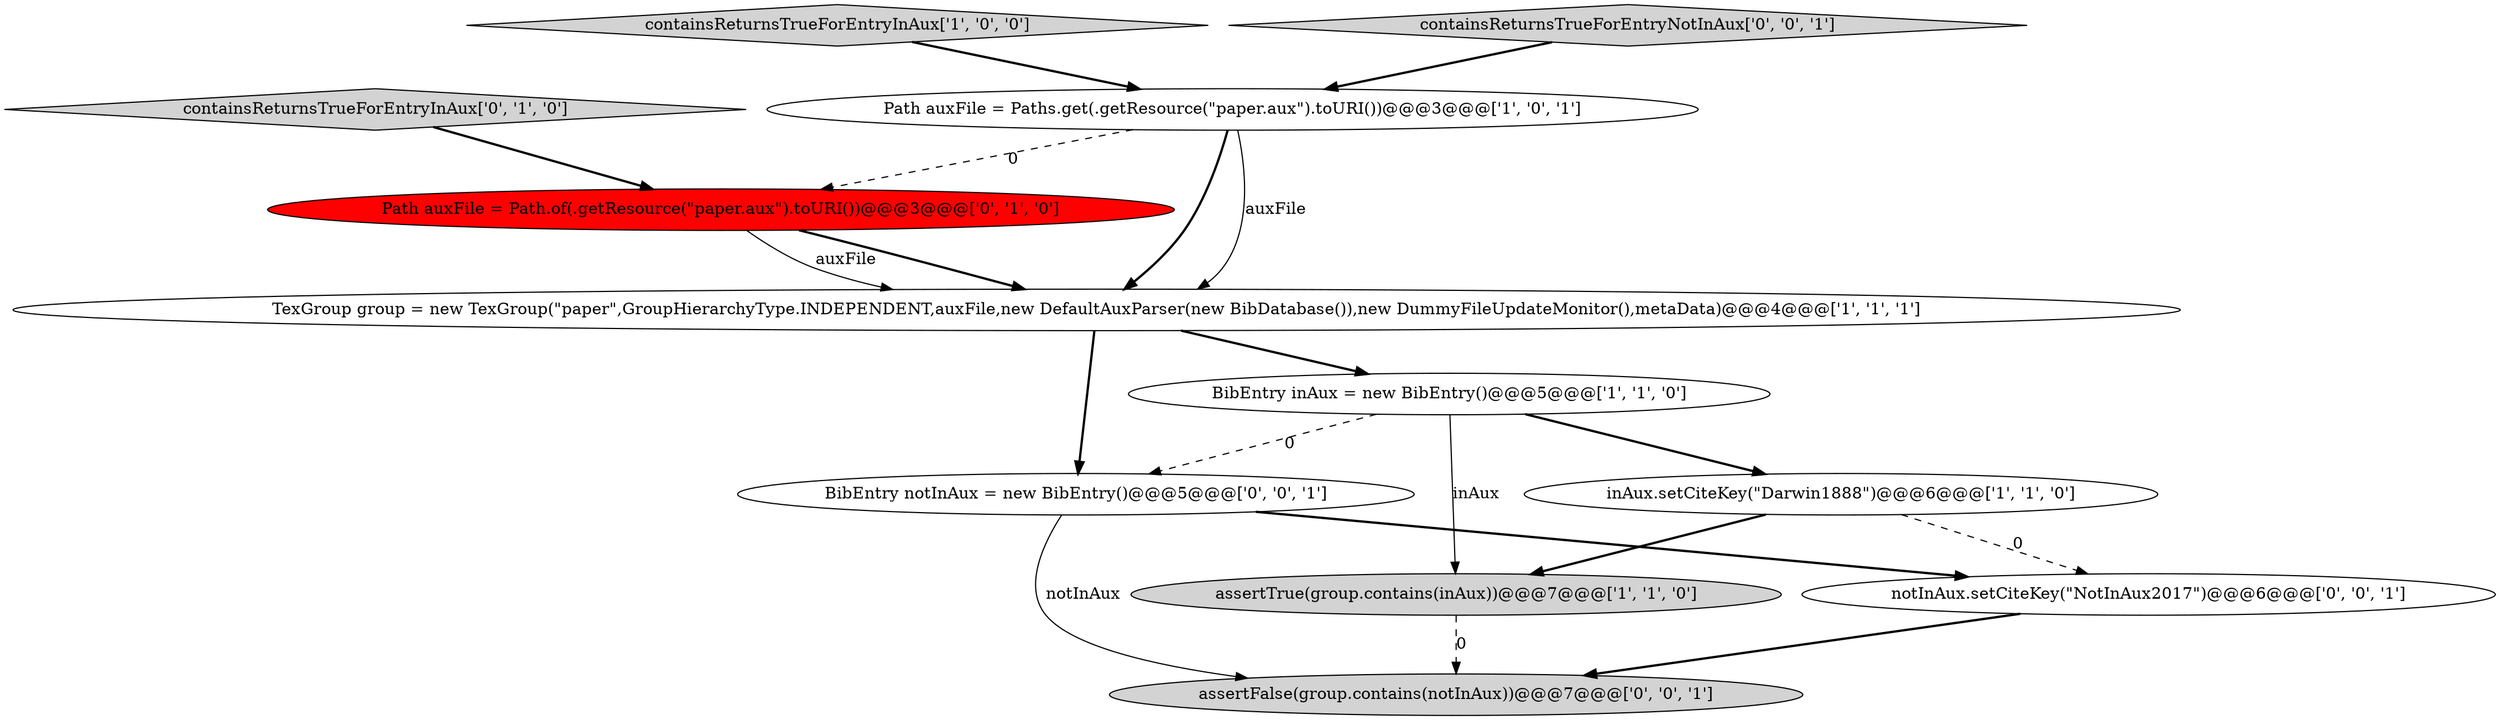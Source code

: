 digraph {
7 [style = filled, label = "Path auxFile = Path.of(.getResource(\"paper.aux\").toURI())@@@3@@@['0', '1', '0']", fillcolor = red, shape = ellipse image = "AAA1AAABBB2BBB"];
5 [style = filled, label = "containsReturnsTrueForEntryInAux['1', '0', '0']", fillcolor = lightgray, shape = diamond image = "AAA0AAABBB1BBB"];
8 [style = filled, label = "assertFalse(group.contains(notInAux))@@@7@@@['0', '0', '1']", fillcolor = lightgray, shape = ellipse image = "AAA0AAABBB3BBB"];
0 [style = filled, label = "inAux.setCiteKey(\"Darwin1888\")@@@6@@@['1', '1', '0']", fillcolor = white, shape = ellipse image = "AAA0AAABBB1BBB"];
2 [style = filled, label = "BibEntry inAux = new BibEntry()@@@5@@@['1', '1', '0']", fillcolor = white, shape = ellipse image = "AAA0AAABBB1BBB"];
9 [style = filled, label = "containsReturnsTrueForEntryNotInAux['0', '0', '1']", fillcolor = lightgray, shape = diamond image = "AAA0AAABBB3BBB"];
6 [style = filled, label = "containsReturnsTrueForEntryInAux['0', '1', '0']", fillcolor = lightgray, shape = diamond image = "AAA0AAABBB2BBB"];
10 [style = filled, label = "BibEntry notInAux = new BibEntry()@@@5@@@['0', '0', '1']", fillcolor = white, shape = ellipse image = "AAA0AAABBB3BBB"];
1 [style = filled, label = "TexGroup group = new TexGroup(\"paper\",GroupHierarchyType.INDEPENDENT,auxFile,new DefaultAuxParser(new BibDatabase()),new DummyFileUpdateMonitor(),metaData)@@@4@@@['1', '1', '1']", fillcolor = white, shape = ellipse image = "AAA0AAABBB1BBB"];
11 [style = filled, label = "notInAux.setCiteKey(\"NotInAux2017\")@@@6@@@['0', '0', '1']", fillcolor = white, shape = ellipse image = "AAA0AAABBB3BBB"];
4 [style = filled, label = "assertTrue(group.contains(inAux))@@@7@@@['1', '1', '0']", fillcolor = lightgray, shape = ellipse image = "AAA0AAABBB1BBB"];
3 [style = filled, label = "Path auxFile = Paths.get(.getResource(\"paper.aux\").toURI())@@@3@@@['1', '0', '1']", fillcolor = white, shape = ellipse image = "AAA0AAABBB1BBB"];
10->8 [style = solid, label="notInAux"];
5->3 [style = bold, label=""];
9->3 [style = bold, label=""];
11->8 [style = bold, label=""];
1->2 [style = bold, label=""];
2->0 [style = bold, label=""];
0->11 [style = dashed, label="0"];
7->1 [style = bold, label=""];
3->1 [style = solid, label="auxFile"];
3->1 [style = bold, label=""];
6->7 [style = bold, label=""];
1->10 [style = bold, label=""];
0->4 [style = bold, label=""];
3->7 [style = dashed, label="0"];
2->4 [style = solid, label="inAux"];
7->1 [style = solid, label="auxFile"];
2->10 [style = dashed, label="0"];
4->8 [style = dashed, label="0"];
10->11 [style = bold, label=""];
}
